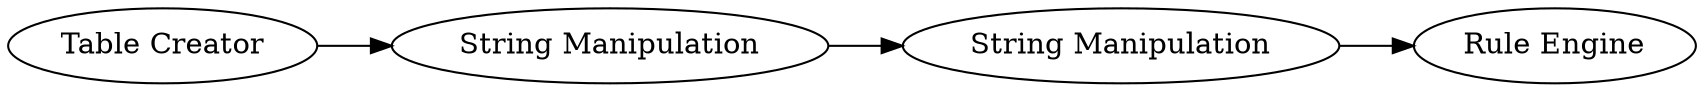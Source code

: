 digraph {
	283 -> 284
	286 -> 283
	284 -> 285
	283 [label="String Manipulation"]
	286 [label="Table Creator"]
	284 [label="String Manipulation"]
	285 [label="Rule Engine"]
	rankdir=LR
}

